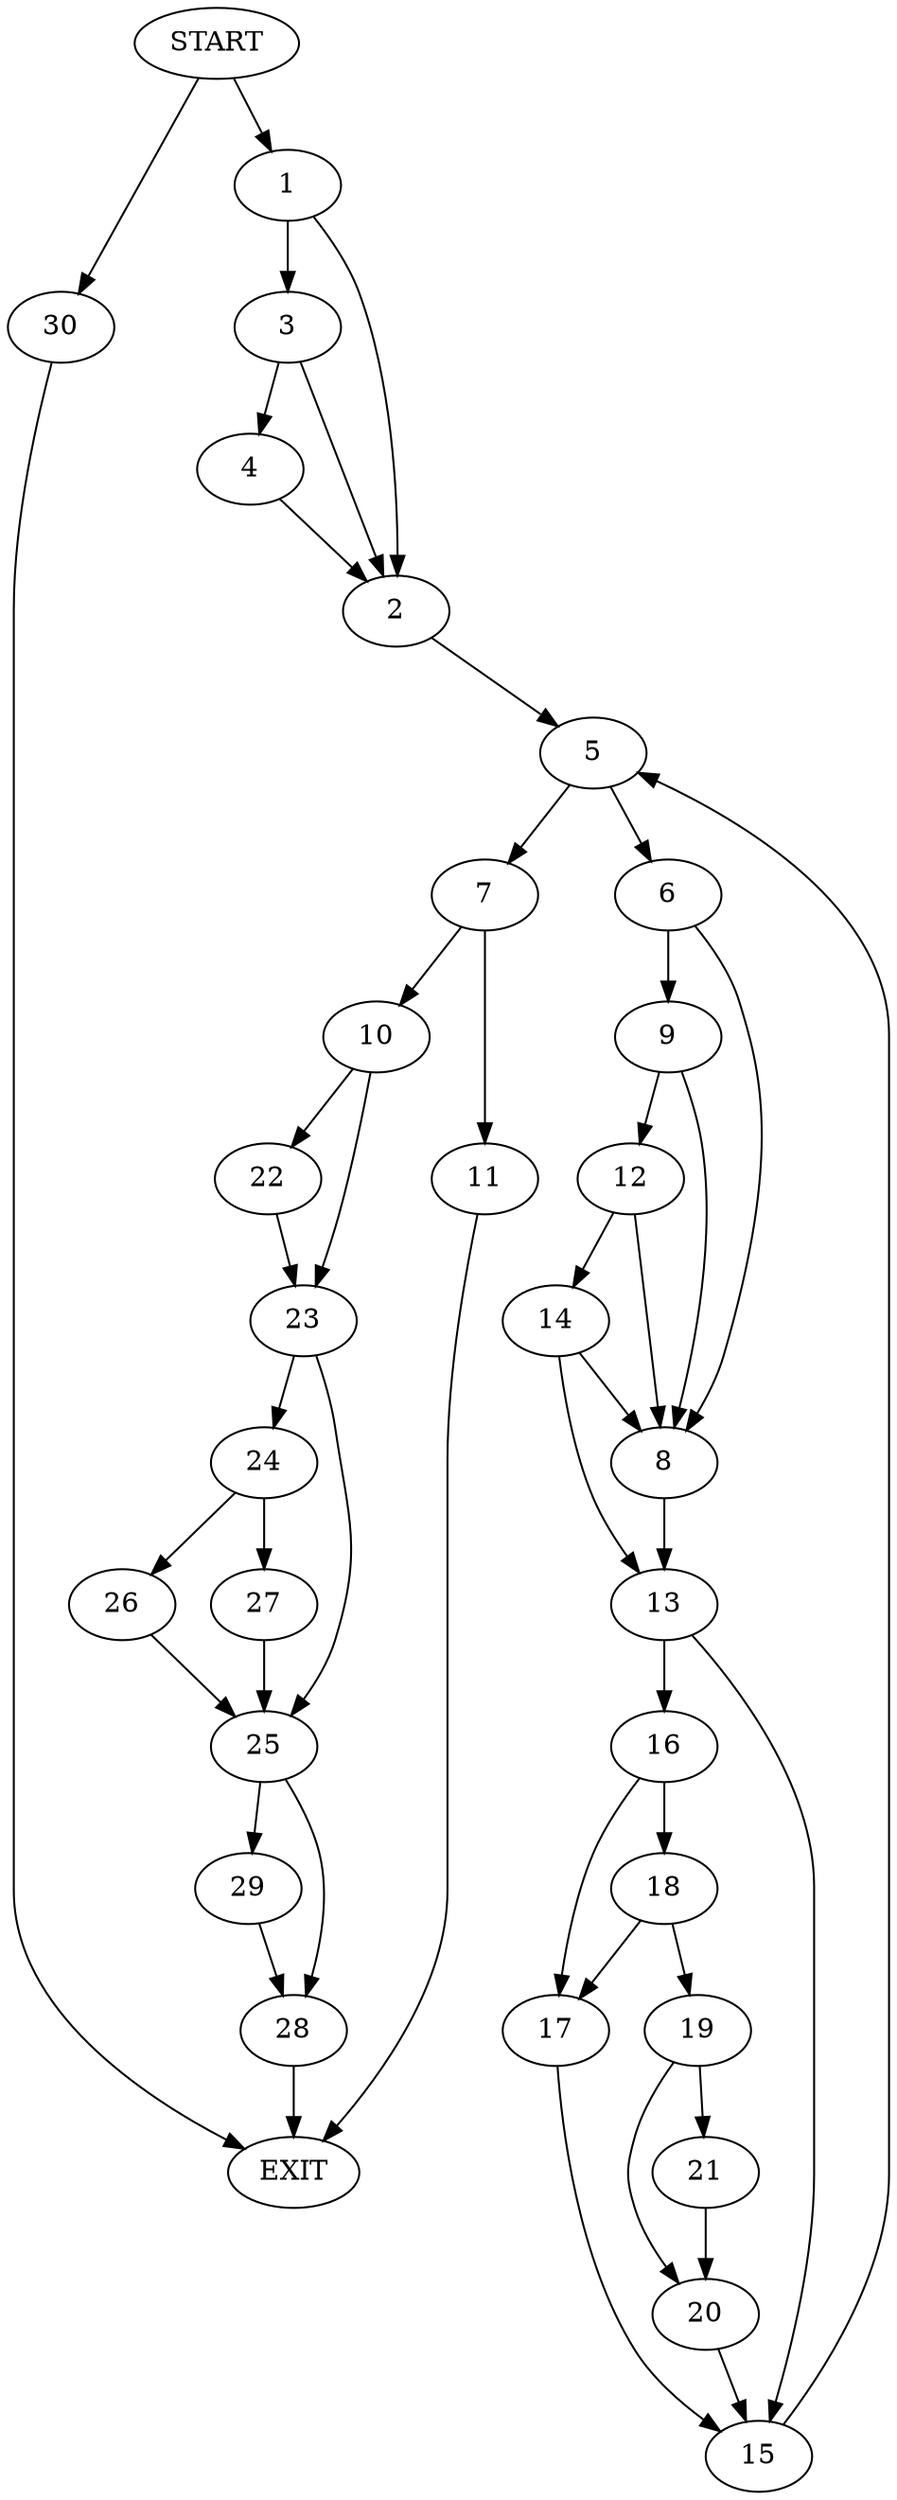 digraph {
0 [label="START"]
31 [label="EXIT"]
0 -> 1
1 -> 2
1 -> 3
3 -> 2
3 -> 4
2 -> 5
4 -> 2
5 -> 6
5 -> 7
6 -> 8
6 -> 9
7 -> 10
7 -> 11
9 -> 8
9 -> 12
8 -> 13
12 -> 8
12 -> 14
14 -> 8
14 -> 13
13 -> 15
13 -> 16
16 -> 17
16 -> 18
15 -> 5
17 -> 15
18 -> 17
18 -> 19
19 -> 20
19 -> 21
21 -> 20
20 -> 15
11 -> 31
10 -> 22
10 -> 23
23 -> 24
23 -> 25
22 -> 23
24 -> 26
24 -> 27
25 -> 28
25 -> 29
27 -> 25
26 -> 25
28 -> 31
29 -> 28
0 -> 30
30 -> 31
}

